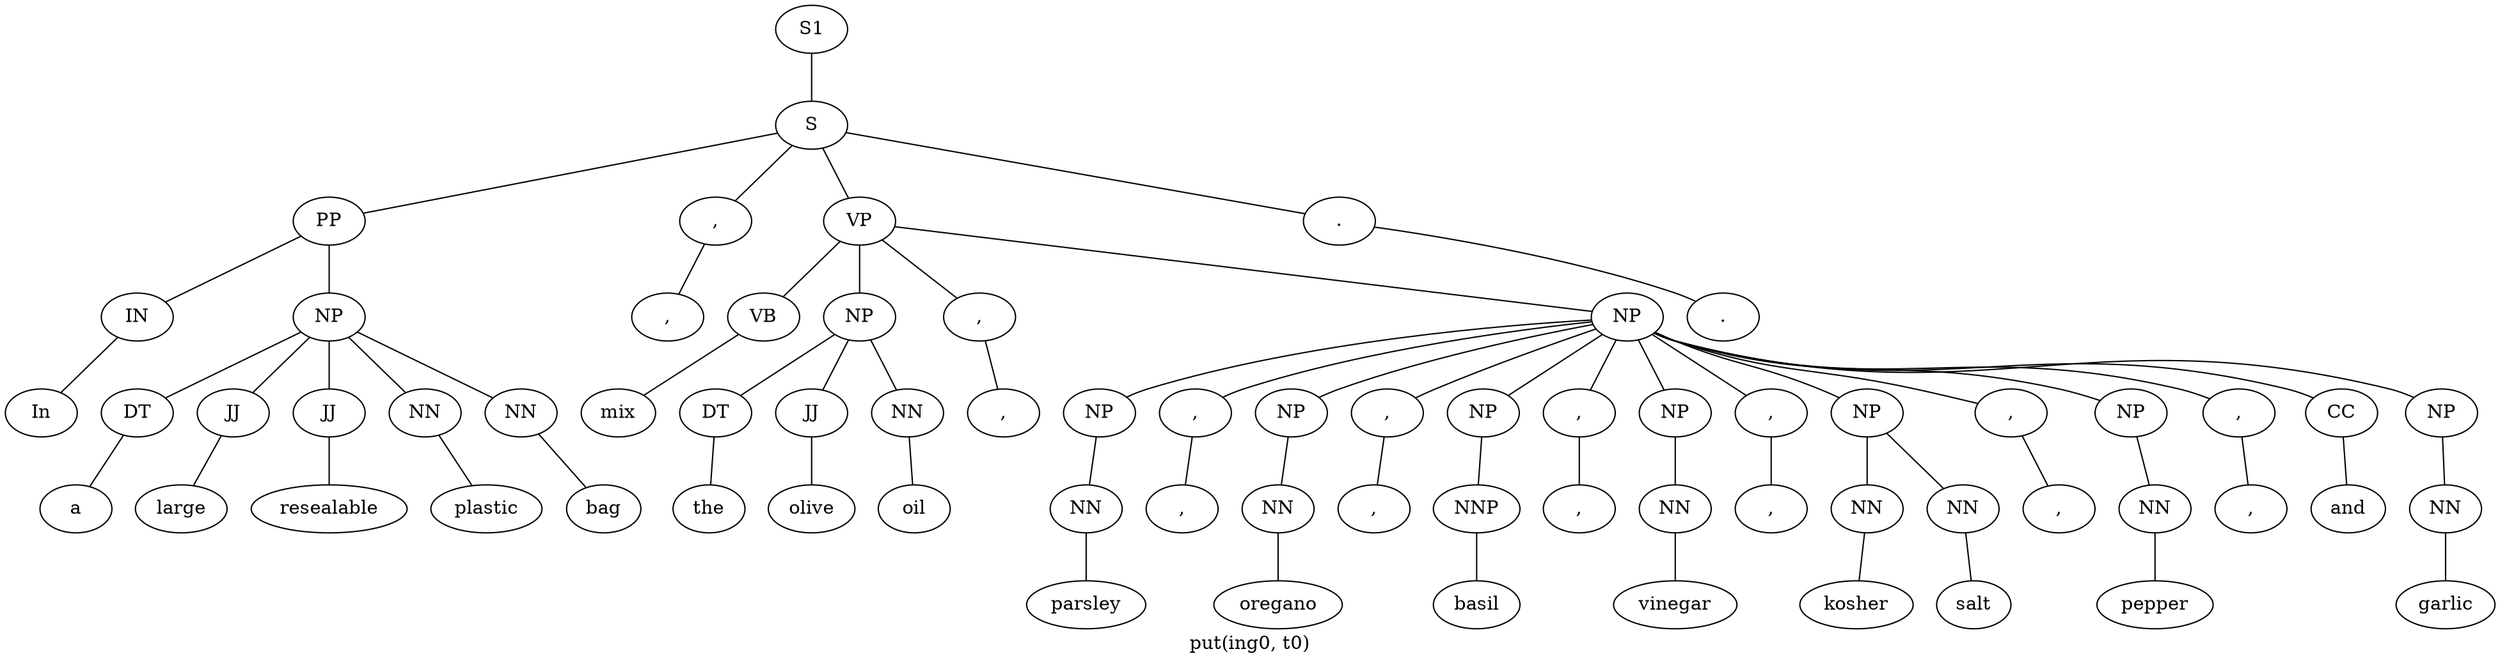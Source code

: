 graph SyntaxGraph {
	label = "put(ing0, t0)";
	Node0 [label="S1"];
	Node1 [label="S"];
	Node2 [label="PP"];
	Node3 [label="IN"];
	Node4 [label="In"];
	Node5 [label="NP"];
	Node6 [label="DT"];
	Node7 [label="a"];
	Node8 [label="JJ"];
	Node9 [label="large"];
	Node10 [label="JJ"];
	Node11 [label="resealable"];
	Node12 [label="NN"];
	Node13 [label="plastic"];
	Node14 [label="NN"];
	Node15 [label="bag"];
	Node16 [label=","];
	Node17 [label=","];
	Node18 [label="VP"];
	Node19 [label="VB"];
	Node20 [label="mix"];
	Node21 [label="NP"];
	Node22 [label="DT"];
	Node23 [label="the"];
	Node24 [label="JJ"];
	Node25 [label="olive"];
	Node26 [label="NN"];
	Node27 [label="oil"];
	Node28 [label=","];
	Node29 [label=","];
	Node30 [label="NP"];
	Node31 [label="NP"];
	Node32 [label="NN"];
	Node33 [label="parsley"];
	Node34 [label=","];
	Node35 [label=","];
	Node36 [label="NP"];
	Node37 [label="NN"];
	Node38 [label="oregano"];
	Node39 [label=","];
	Node40 [label=","];
	Node41 [label="NP"];
	Node42 [label="NNP"];
	Node43 [label="basil"];
	Node44 [label=","];
	Node45 [label=","];
	Node46 [label="NP"];
	Node47 [label="NN"];
	Node48 [label="vinegar"];
	Node49 [label=","];
	Node50 [label=","];
	Node51 [label="NP"];
	Node52 [label="NN"];
	Node53 [label="kosher"];
	Node54 [label="NN"];
	Node55 [label="salt"];
	Node56 [label=","];
	Node57 [label=","];
	Node58 [label="NP"];
	Node59 [label="NN"];
	Node60 [label="pepper"];
	Node61 [label=","];
	Node62 [label=","];
	Node63 [label="CC"];
	Node64 [label="and"];
	Node65 [label="NP"];
	Node66 [label="NN"];
	Node67 [label="garlic"];
	Node68 [label="."];
	Node69 [label="."];

	Node0 -- Node1;
	Node1 -- Node2;
	Node1 -- Node16;
	Node1 -- Node18;
	Node1 -- Node68;
	Node2 -- Node3;
	Node2 -- Node5;
	Node3 -- Node4;
	Node5 -- Node6;
	Node5 -- Node8;
	Node5 -- Node10;
	Node5 -- Node12;
	Node5 -- Node14;
	Node6 -- Node7;
	Node8 -- Node9;
	Node10 -- Node11;
	Node12 -- Node13;
	Node14 -- Node15;
	Node16 -- Node17;
	Node18 -- Node19;
	Node18 -- Node21;
	Node18 -- Node28;
	Node18 -- Node30;
	Node19 -- Node20;
	Node21 -- Node22;
	Node21 -- Node24;
	Node21 -- Node26;
	Node22 -- Node23;
	Node24 -- Node25;
	Node26 -- Node27;
	Node28 -- Node29;
	Node30 -- Node31;
	Node30 -- Node34;
	Node30 -- Node36;
	Node30 -- Node39;
	Node30 -- Node41;
	Node30 -- Node44;
	Node30 -- Node46;
	Node30 -- Node49;
	Node30 -- Node51;
	Node30 -- Node56;
	Node30 -- Node58;
	Node30 -- Node61;
	Node30 -- Node63;
	Node30 -- Node65;
	Node31 -- Node32;
	Node32 -- Node33;
	Node34 -- Node35;
	Node36 -- Node37;
	Node37 -- Node38;
	Node39 -- Node40;
	Node41 -- Node42;
	Node42 -- Node43;
	Node44 -- Node45;
	Node46 -- Node47;
	Node47 -- Node48;
	Node49 -- Node50;
	Node51 -- Node52;
	Node51 -- Node54;
	Node52 -- Node53;
	Node54 -- Node55;
	Node56 -- Node57;
	Node58 -- Node59;
	Node59 -- Node60;
	Node61 -- Node62;
	Node63 -- Node64;
	Node65 -- Node66;
	Node66 -- Node67;
	Node68 -- Node69;
}